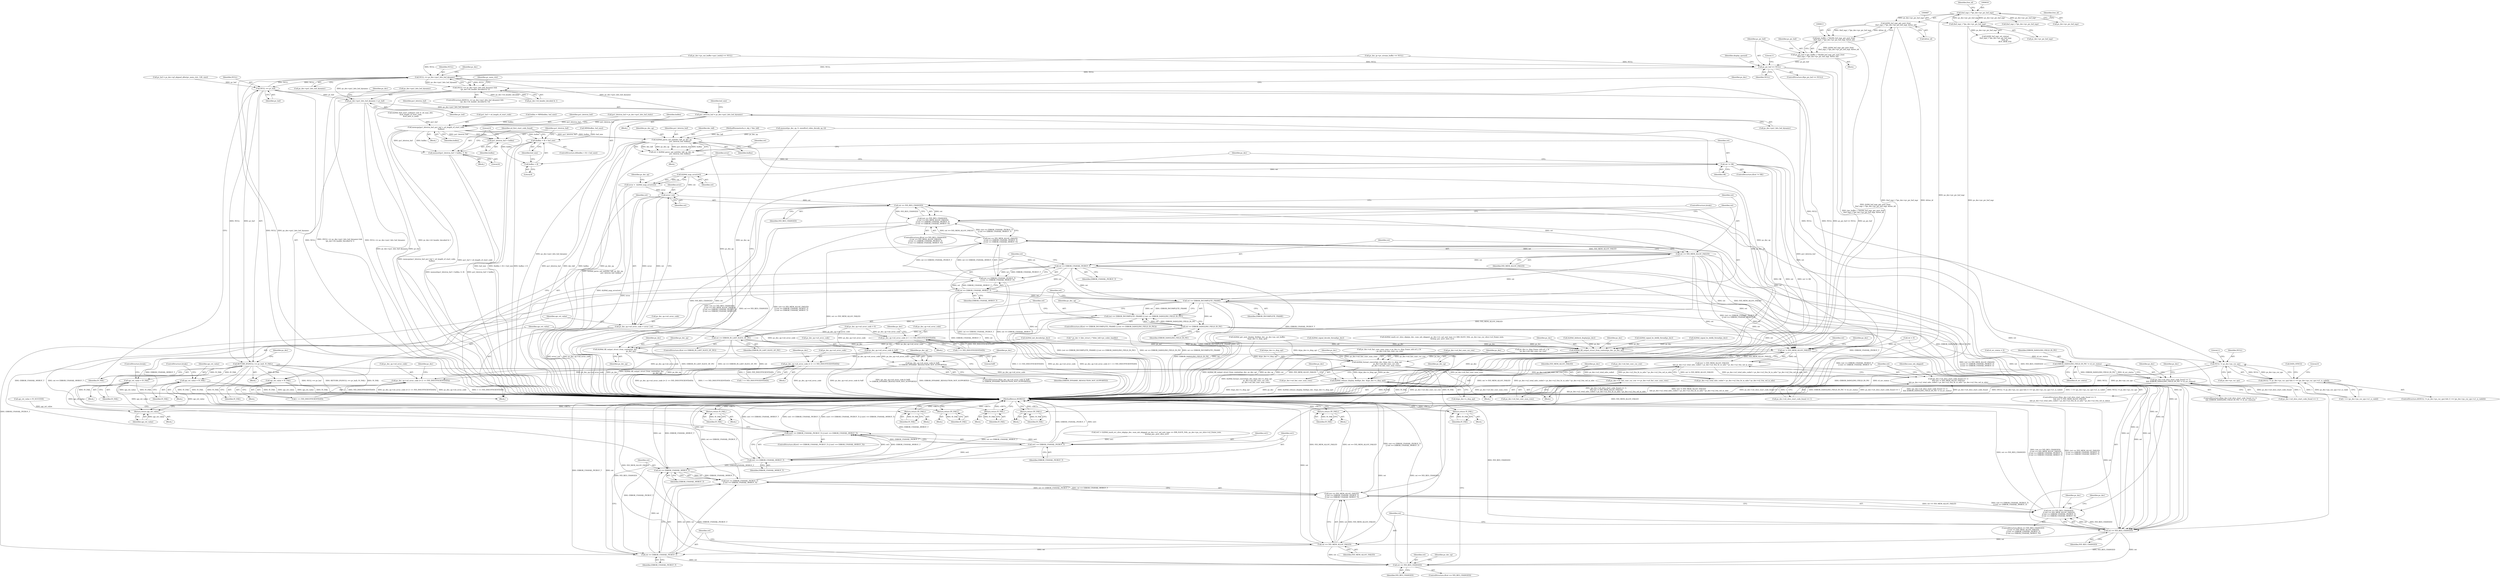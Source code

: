 digraph "0_Android_a78887bcffbc2995cf9ed72e0697acf560875e9e@API" {
"1000614" [label="(Call,ih264_buf_mgr_get_next_free(\n (buf_mgr_t *)ps_dec->pv_pic_buf_mgr, &free_id))"];
"1000615" [label="(Call,(buf_mgr_t *)ps_dec->pv_pic_buf_mgr)"];
"1000686" [label="(Call,(buf_mgr_t *)ps_dec->pv_pic_buf_mgr)"];
"1000612" [label="(Call,(pic_buffer_t *)ih264_buf_mgr_get_next_free(\n (buf_mgr_t *)ps_dec->pv_pic_buf_mgr, &free_id))"];
"1000610" [label="(Call,ps_pic_buf = (pic_buffer_t *)ih264_buf_mgr_get_next_free(\n (buf_mgr_t *)ps_dec->pv_pic_buf_mgr, &free_id))"];
"1000623" [label="(Call,ps_pic_buf == NULL)"];
"1000995" [label="(Call,NULL == ps_dec->pu1_bits_buf_dynamic)"];
"1000994" [label="(Call,(NULL == ps_dec->pu1_bits_buf_dynamic) &&\n (ps_dec->i4_header_decoded & 1))"];
"1001036" [label="(Call,NULL == pv_buf)"];
"1001035" [label="(Call,RETURN_IF((NULL == pv_buf), IV_FAIL))"];
"1001195" [label="(Return,return (IV_FAIL);)"];
"1001263" [label="(Return,return (IV_FAIL);)"];
"1001308" [label="(Call,api_ret_value = IV_FAIL)"];
"1002127" [label="(Return,return api_ret_value;)"];
"1001343" [label="(Call,api_ret_value = IV_FAIL)"];
"1001352" [label="(Call,api_ret_value = IV_FAIL)"];
"1001400" [label="(Return,return (IV_FAIL);)"];
"1001539" [label="(Return,return IV_FAIL;)"];
"1001579" [label="(Return,return IV_FAIL;)"];
"1001791" [label="(Return,return (IV_FAIL);)"];
"1001852" [label="(Return,return IV_FAIL;)"];
"1001040" [label="(Call,ps_dec->pu1_bits_buf_dynamic = pv_buf)"];
"1001055" [label="(Call,pu1_bitstrm_buf = ps_dec->pu1_bits_buf_dynamic)"];
"1001200" [label="(Call,memcpy(pu1_bitstrm_buf, pu1_buf + u4_length_of_start_code,\n                   buflen))"];
"1001207" [label="(Call,(buflen + 8) < buf_size)"];
"1001208" [label="(Call,buflen + 8)"];
"1001213" [label="(Call,memset(pu1_bitstrm_buf + buflen, 0, 8))"];
"1001214" [label="(Call,pu1_bitstrm_buf + buflen)"];
"1001286" [label="(Call,ih264d_parse_nal_unit(dec_hdl, ps_dec_op,\n                              pu1_bitstrm_buf, buflen))"];
"1001248" [label="(Call,ih264d_fill_output_struct_from_context(ps_dec,\n                                                           ps_dec_op))"];
"1001284" [label="(Call,ret = ih264d_parse_nal_unit(dec_hdl, ps_dec_op,\n                              pu1_bitstrm_buf, buflen))"];
"1001292" [label="(Call,ret != OK)"];
"1001299" [label="(Call,ih264d_map_error(ret))"];
"1001297" [label="(Call,error =  ih264d_map_error(ret))"];
"1001305" [label="(Call,error | ret)"];
"1001301" [label="(Call,ps_dec_op->u4_error_code = error | ret)"];
"1001234" [label="(Call,ps_dec_op->u4_error_code |= 1 << IVD_INSUFFICIENTDATA)"];
"1001695" [label="(Call,ps_dec_op->u4_error_code & 0xff)"];
"1001694" [label="(Call,(ps_dec_op->u4_error_code & 0xff)\n != ERROR_DYNAMIC_RESOLUTION_NOT_SUPPORTED)"];
"1001727" [label="(Call,ps_dec_op->u4_error_code |= (1 << IVD_INSUFFICIENTDATA))"];
"1001747" [label="(Call,ps_dec_op->u4_error_code |= (1 << IVD_INSUFFICIENTDATA))"];
"1001313" [label="(Call,ret == IVD_RES_CHANGED)"];
"1001312" [label="(Call,(ret == IVD_RES_CHANGED)\n || (ret == IVD_MEM_ALLOC_FAILED)\n || (ret == ERROR_UNAVAIL_PICBUF_T)\n || (ret == ERROR_UNAVAIL_MVBUF_T))"];
"1001542" [label="(Call,(ret == IVD_RES_CHANGED)\n || (ret == IVD_MEM_ALLOC_FAILED)\n || (ret == ERROR_UNAVAIL_PICBUF_T)\n || (ret == ERROR_UNAVAIL_MVBUF_T))"];
"1001317" [label="(Call,ret == IVD_MEM_ALLOC_FAILED)"];
"1001316" [label="(Call,(ret == IVD_MEM_ALLOC_FAILED)\n || (ret == ERROR_UNAVAIL_PICBUF_T)\n || (ret == ERROR_UNAVAIL_MVBUF_T))"];
"1001546" [label="(Call,(ret == IVD_MEM_ALLOC_FAILED)\n || (ret == ERROR_UNAVAIL_PICBUF_T)\n || (ret == ERROR_UNAVAIL_MVBUF_T))"];
"1001321" [label="(Call,ret == ERROR_UNAVAIL_PICBUF_T)"];
"1001320" [label="(Call,(ret == ERROR_UNAVAIL_PICBUF_T)\n || (ret == ERROR_UNAVAIL_MVBUF_T))"];
"1001550" [label="(Call,(ret == ERROR_UNAVAIL_PICBUF_T)\n || (ret == ERROR_UNAVAIL_MVBUF_T))"];
"1001324" [label="(Call,ret == ERROR_UNAVAIL_MVBUF_T)"];
"1001331" [label="(Call,ret == ERROR_INCOMPLETE_FRAME)"];
"1001330" [label="(Call,(ret == ERROR_INCOMPLETE_FRAME) || (ret == ERROR_DANGLING_FIELD_IN_PIC))"];
"1001334" [label="(Call,ret == ERROR_DANGLING_FIELD_IN_PIC)"];
"1001348" [label="(Call,ret == ERROR_IN_LAST_SLICE_OF_PIC)"];
"1001463" [label="(Call,ret != IVD_MEM_ALLOC_FAILED)"];
"1001462" [label="(Call,(ret != IVD_MEM_ALLOC_FAILED)\n && ps_dec->u2_total_mbs_coded < ps_dec->u2_frm_ht_in_mbs * ps_dec->u2_frm_wd_in_mbs)"];
"1001456" [label="(Call,(ps_dec->u4_slice_start_code_found == 1)\n && (ret != IVD_MEM_ALLOC_FAILED)\n && ps_dec->u2_total_mbs_coded < ps_dec->u2_frm_ht_in_mbs * ps_dec->u2_frm_wd_in_mbs)"];
"1001543" [label="(Call,ret == IVD_RES_CHANGED)"];
"1001547" [label="(Call,ret == IVD_MEM_ALLOC_FAILED)"];
"1001551" [label="(Call,ret == ERROR_UNAVAIL_PICBUF_T)"];
"1001554" [label="(Call,ret == ERROR_UNAVAIL_MVBUF_T)"];
"1001570" [label="(Call,ret == IVD_RES_CHANGED)"];
"1001800" [label="(Call,ERROR_DANGLING_FIELD_IN_PIC != i4_err_status)"];
"1001794" [label="(Call,(ps_dec->u4_slice_start_code_found == 1)\n && (ERROR_DANGLING_FIELD_IN_PIC != i4_err_status))"];
"1001535" [label="(Call,ret1 == ERROR_UNAVAIL_MVBUF_T)"];
"1001531" [label="(Call,(ret1 == ERROR_UNAVAIL_PICBUF_T) || (ret1 == ERROR_UNAVAIL_MVBUF_T))"];
"1001532" [label="(Call,ret1 == ERROR_UNAVAIL_PICBUF_T)"];
"1002009" [label="(Call,ih264d_fill_output_struct_from_context(ps_dec, ps_dec_op))"];
"1002040" [label="(Call,ih264d_format_convert(ps_dec, &(ps_dec->s_disp_op),\n                                  ps_dec->u4_fmt_conv_cur_row,\n                                  ps_dec->u4_fmt_conv_num_rows))"];
"1002052" [label="(Call,ps_dec->u4_fmt_conv_cur_row += ps_dec->u4_fmt_conv_num_rows)"];
"1002059" [label="(Call,ih264d_release_display_field(ps_dec, &(ps_dec->s_disp_op)))"];
"1002087" [label="(Call,NULL != ps_dec->ps_cur_sps)"];
"1002086" [label="(Call,(NULL != ps_dec->ps_cur_sps) && (1 == (ps_dec->ps_cur_sps->u1_is_valid)))"];
"1001005" [label="(Block,)"];
"1001355" [label="(ControlStructure,break;)"];
"1001321" [label="(Call,ret == ERROR_UNAVAIL_PICBUF_T)"];
"1001747" [label="(Call,ps_dec_op->u4_error_code |= (1 << IVD_INSUFFICIENTDATA))"];
"1001348" [label="(Call,ret == ERROR_IN_LAST_SLICE_OF_PIC)"];
"1001336" [label="(Identifier,ERROR_DANGLING_FIELD_IN_PIC)"];
"1001200" [label="(Call,memcpy(pu1_bitstrm_buf, pu1_buf + u4_length_of_start_code,\n                   buflen))"];
"1000625" [label="(Identifier,NULL)"];
"1000161" [label="(Call,i4_err_status = 0)"];
"1002052" [label="(Call,ps_dec->u4_fmt_conv_cur_row += ps_dec->u4_fmt_conv_num_rows)"];
"1001549" [label="(Identifier,IVD_MEM_ALLOC_FAILED)"];
"1001751" [label="(Call,1 << IVD_INSUFFICIENTDATA)"];
"1001288" [label="(Identifier,ps_dec_op)"];
"1000623" [label="(Call,ps_pic_buf == NULL)"];
"1002121" [label="(Call,DATA_SYNC())"];
"1001322" [label="(Identifier,ret)"];
"1001793" [label="(ControlStructure,if((ps_dec->u4_slice_start_code_found == 1)\n && (ERROR_DANGLING_FIELD_IN_PIC != i4_err_status)))"];
"1001213" [label="(Call,memset(pu1_bitstrm_buf + buflen, 0, 8))"];
"1001294" [label="(Identifier,OK)"];
"1001694" [label="(Call,(ps_dec_op->u4_error_code & 0xff)\n != ERROR_DYNAMIC_RESOLUTION_NOT_SUPPORTED)"];
"1001329" [label="(ControlStructure,if((ret == ERROR_INCOMPLETE_FRAME) || (ret == ERROR_DANGLING_FIELD_IN_PIC)))"];
"1001544" [label="(Identifier,ret)"];
"1001234" [label="(Call,ps_dec_op->u4_error_code |= 1 << IVD_INSUFFICIENTDATA)"];
"1001559" [label="(Identifier,ps_dec)"];
"1002041" [label="(Identifier,ps_dec)"];
"1001360" [label="(Block,)"];
"1000997" [label="(Call,ps_dec->pu1_bits_buf_dynamic)"];
"1001301" [label="(Call,ps_dec_op->u4_error_code = error | ret)"];
"1001579" [label="(Return,return IV_FAIL;)"];
"1001334" [label="(Call,ret == ERROR_DANGLING_FIELD_IN_PIC)"];
"1000696" [label="(Call,(buf_mgr_t *)ps_dec->pv_pic_buf_mgr)"];
"1001333" [label="(Identifier,ERROR_INCOMPLETE_FRAME)"];
"1001483" [label="(Identifier,num_mb_skipped)"];
"1001553" [label="(Identifier,ERROR_UNAVAIL_PICBUF_T)"];
"1001056" [label="(Identifier,pu1_bitstrm_buf)"];
"1001539" [label="(Return,return IV_FAIL;)"];
"1001332" [label="(Identifier,ret)"];
"1001535" [label="(Call,ret1 == ERROR_UNAVAIL_MVBUF_T)"];
"1001214" [label="(Call,pu1_bitstrm_buf + buflen)"];
"1001247" [label="(Block,)"];
"1001536" [label="(Identifier,ret1)"];
"1000620" [label="(Call,&free_id)"];
"1001313" [label="(Call,ret == IVD_RES_CHANGED)"];
"1001323" [label="(Identifier,ERROR_UNAVAIL_PICBUF_T)"];
"1001054" [label="(Block,)"];
"1001300" [label="(Identifier,ret)"];
"1001211" [label="(Identifier,buf_size)"];
"1001349" [label="(Identifier,ret)"];
"1001572" [label="(Identifier,IVD_RES_CHANGED)"];
"1001853" [label="(Identifier,IV_FAIL)"];
"1000612" [label="(Call,(pic_buffer_t *)ih264_buf_mgr_get_next_free(\n (buf_mgr_t *)ps_dec->pv_pic_buf_mgr, &free_id))"];
"1001289" [label="(Identifier,pu1_bitstrm_buf)"];
"1001731" [label="(Call,1 << IVD_INSUFFICIENTDATA)"];
"1000685" [label="(Call,ih264_buf_mgr_set_status(\n (buf_mgr_t *)ps_dec->pv_pic_buf_mgr,\n                                    free_id,\n                                    BUF_MGR_IO))"];
"1001546" [label="(Call,(ret == IVD_MEM_ALLOC_FAILED)\n || (ret == ERROR_UNAVAIL_PICBUF_T)\n || (ret == ERROR_UNAVAIL_MVBUF_T))"];
"1002031" [label="(Call,ps_dec->s_disp_frame_info.u4_y_ht\n - ps_dec->u4_fmt_conv_cur_row)"];
"1001792" [label="(Identifier,IV_FAIL)"];
"1001465" [label="(Identifier,IVD_MEM_ALLOC_FAILED)"];
"1001570" [label="(Call,ret == IVD_RES_CHANGED)"];
"1000678" [label="(Literal,1)"];
"1001794" [label="(Call,(ps_dec->u4_slice_start_code_found == 1)\n && (ERROR_DANGLING_FIELD_IN_PIC != i4_err_status))"];
"1001302" [label="(Call,ps_dec_op->u4_error_code)"];
"1001290" [label="(Identifier,buflen)"];
"1001208" [label="(Call,buflen + 8)"];
"1001512" [label="(Call,ret1 = ih264d_mark_err_slice_skip(ps_dec, num_mb_skipped, ps_dec->u1_nal_unit_type == IDR_SLICE_NAL, ps_dec->ps_cur_slice->u2_frame_num,\n &temp_poc, prev_slice_err))"];
"1001311" [label="(ControlStructure,if((ret == IVD_RES_CHANGED)\n || (ret == IVD_MEM_ALLOC_FAILED)\n || (ret == ERROR_UNAVAIL_PICBUF_T)\n || (ret == ERROR_UNAVAIL_MVBUF_T)))"];
"1001845" [label="(Call,ih264d_deblock_display(ps_dec))"];
"1002015" [label="(Identifier,ps_dec)"];
"1001538" [label="(Block,)"];
"1000688" [label="(Call,ps_dec->pv_pic_buf_mgr)"];
"1000622" [label="(ControlStructure,if(ps_pic_buf == NULL))"];
"1001038" [label="(Identifier,pv_buf)"];
"1000151" [label="(Block,)"];
"1000611" [label="(Identifier,ps_pic_buf)"];
"1001756" [label="(Identifier,ps_dec)"];
"1001055" [label="(Call,pu1_bitstrm_buf = ps_dec->pu1_bits_buf_dynamic)"];
"1001206" [label="(ControlStructure,if((buflen + 8) < buf_size))"];
"1002085" [label="(ControlStructure,if((NULL != ps_dec->ps_cur_sps) && (1 == (ps_dec->ps_cur_sps->u1_is_valid))))"];
"1001199" [label="(Block,)"];
"1000617" [label="(Call,ps_dec->pv_pic_buf_mgr)"];
"1001285" [label="(Identifier,ret)"];
"1001548" [label="(Identifier,ret)"];
"1001537" [label="(Identifier,ERROR_UNAVAIL_MVBUF_T)"];
"1001569" [label="(ControlStructure,if(ret == IVD_RES_CHANGED))"];
"1002086" [label="(Call,(NULL != ps_dec->ps_cur_sps) && (1 == (ps_dec->ps_cur_sps->u1_is_valid)))"];
"1001851" [label="(Block,)"];
"1001308" [label="(Call,api_ret_value = IV_FAIL)"];
"1001328" [label="(ControlStructure,break;)"];
"1001746" [label="(Block,)"];
"1001324" [label="(Call,ret == ERROR_UNAVAIL_MVBUF_T)"];
"1000614" [label="(Call,ih264_buf_mgr_get_next_free(\n (buf_mgr_t *)ps_dec->pv_pic_buf_mgr, &free_id))"];
"1001557" [label="(Block,)"];
"1001298" [label="(Identifier,error)"];
"1001693" [label="(ControlStructure,if((ps_dec_op->u4_error_code & 0xff)\n != ERROR_DYNAMIC_RESOLUTION_NOT_SUPPORTED))"];
"1001545" [label="(Identifier,IVD_RES_CHANGED)"];
"1002087" [label="(Call,NULL != ps_dec->ps_cur_sps)"];
"1002042" [label="(Call,&(ps_dec->s_disp_op))"];
"1001042" [label="(Identifier,ps_dec)"];
"1001297" [label="(Call,error =  ih264d_map_error(ret))"];
"1002127" [label="(Return,return api_ret_value;)"];
"1001291" [label="(ControlStructure,if(ret != OK))"];
"1001541" [label="(ControlStructure,if((ret == IVD_RES_CHANGED)\n || (ret == IVD_MEM_ALLOC_FAILED)\n || (ret == ERROR_UNAVAIL_PICBUF_T)\n || (ret == ERROR_UNAVAIL_MVBUF_T)))"];
"1001010" [label="(Identifier,pv_mem_ctxt)"];
"1001457" [label="(Call,ps_dec->u4_slice_start_code_found == 1)"];
"1001738" [label="(Identifier,ps_dec)"];
"1001029" [label="(Call,pv_buf = ps_dec->pf_aligned_alloc(pv_mem_ctxt, 128, size))"];
"1001205" [label="(Identifier,buflen)"];
"1001700" [label="(Identifier,ERROR_DYNAMIC_RESOLUTION_NOT_SUPPORTED)"];
"1000621" [label="(Identifier,free_id)"];
"1001345" [label="(Identifier,IV_FAIL)"];
"1001726" [label="(Block,)"];
"1001317" [label="(Call,ret == IVD_MEM_ALLOC_FAILED)"];
"1001303" [label="(Identifier,ps_dec_op)"];
"1001727" [label="(Call,ps_dec_op->u4_error_code |= (1 << IVD_INSUFFICIENTDATA))"];
"1001583" [label="(Identifier,ps_dec)"];
"1000993" [label="(ControlStructure,if((NULL == ps_dec->pu1_bits_buf_dynamic) &&\n (ps_dec->i4_header_decoded & 1)))"];
"1001801" [label="(Identifier,ERROR_DANGLING_FIELD_IN_PIC)"];
"1002088" [label="(Identifier,NULL)"];
"1000624" [label="(Identifier,ps_pic_buf)"];
"1001248" [label="(Call,ih264d_fill_output_struct_from_context(ps_dec,\n                                                           ps_dec_op))"];
"1001235" [label="(Call,ps_dec_op->u4_error_code)"];
"1001215" [label="(Identifier,pu1_bitstrm_buf)"];
"1001061" [label="(Identifier,buf_size)"];
"1002089" [label="(Call,ps_dec->ps_cur_sps)"];
"1001264" [label="(Identifier,IV_FAIL)"];
"1001040" [label="(Call,ps_dec->pu1_bits_buf_dynamic = pv_buf)"];
"1001320" [label="(Call,(ret == ERROR_UNAVAIL_PICBUF_T)\n || (ret == ERROR_UNAVAIL_MVBUF_T))"];
"1001067" [label="(Call,pu1_bitstrm_buf = ps_dec->pu1_bits_buf_static)"];
"1001696" [label="(Call,ps_dec_op->u4_error_code)"];
"1001347" [label="(ControlStructure,if(ret == ERROR_IN_LAST_SLICE_OF_PIC))"];
"1002049" [label="(Call,ps_dec->u4_fmt_conv_num_rows)"];
"1001462" [label="(Call,(ret != IVD_MEM_ALLOC_FAILED)\n && ps_dec->u2_total_mbs_coded < ps_dec->u2_frm_ht_in_mbs * ps_dec->u2_frm_wd_in_mbs)"];
"1001217" [label="(Literal,0)"];
"1001201" [label="(Identifier,pu1_bitstrm_buf)"];
"1001800" [label="(Call,ERROR_DANGLING_FIELD_IN_PIC != i4_err_status)"];
"1002092" [label="(Call,1 == (ps_dec->ps_cur_sps->u1_is_valid))"];
"1001292" [label="(Call,ret != OK)"];
"1001326" [label="(Identifier,ERROR_UNAVAIL_MVBUF_T)"];
"1001287" [label="(Identifier,dec_hdl)"];
"1001253" [label="(Identifier,ps_dec_op)"];
"1001963" [label="(Identifier,ps_dec)"];
"1002011" [label="(Identifier,ps_dec_op)"];
"1000148" [label="(MethodParameterIn,iv_obj_t *dec_hdl)"];
"1001464" [label="(Identifier,ret)"];
"1001035" [label="(Call,RETURN_IF((NULL == pv_buf), IV_FAIL))"];
"1001807" [label="(Identifier,ps_dec)"];
"1001690" [label="(Call,ih264d_signal_bs_deblk_thread(ps_dec))"];
"1001036" [label="(Call,NULL == pv_buf)"];
"1001218" [label="(Literal,8)"];
"1001209" [label="(Identifier,buflen)"];
"1001082" [label="(Call,ih264d_find_start_code(pu1_buf, 0, u4_max_ofst,\n &u4_length_of_start_code,\n &u4_next_is_aud))"];
"1000691" [label="(Identifier,free_id)"];
"1000227" [label="(Call,memset(ps_dec_op, 0, sizeof(ivd_video_decode_op_t)))"];
"1000995" [label="(Call,NULL == ps_dec->pu1_bits_buf_dynamic)"];
"1001967" [label="(Call,ih264d_signal_bs_deblk_thread(ps_dec))"];
"1001196" [label="(Identifier,IV_FAIL)"];
"1001547" [label="(Call,ret == IVD_MEM_ALLOC_FAILED)"];
"1001534" [label="(Identifier,ERROR_UNAVAIL_PICBUF_T)"];
"1001307" [label="(Identifier,ret)"];
"1001681" [label="(Call,ih264d_signal_decode_thread(ps_dec))"];
"1002103" [label="(Literal,0)"];
"1001039" [label="(Identifier,IV_FAIL)"];
"1000406" [label="(Call,ps_dec->ps_out_buffer->pu1_bufs[i] == NULL)"];
"1001343" [label="(Call,api_ret_value = IV_FAIL)"];
"1001351" [label="(Block,)"];
"1001354" [label="(Identifier,IV_FAIL)"];
"1001466" [label="(Call,ps_dec->u2_total_mbs_coded < ps_dec->u2_frm_ht_in_mbs * ps_dec->u2_frm_wd_in_mbs)"];
"1001791" [label="(Return,return (IV_FAIL);)"];
"1001555" [label="(Identifier,ret)"];
"1001358" [label="(Identifier,ps_dec)"];
"1001802" [label="(Identifier,i4_err_status)"];
"1002054" [label="(Identifier,ps_dec)"];
"1001316" [label="(Call,(ret == IVD_MEM_ALLOC_FAILED)\n || (ret == ERROR_UNAVAIL_PICBUF_T)\n || (ret == ERROR_UNAVAIL_MVBUF_T))"];
"1001400" [label="(Return,return (IV_FAIL);)"];
"1000610" [label="(Call,ps_pic_buf = (pic_buffer_t *)ih264_buf_mgr_get_next_free(\n (buf_mgr_t *)ps_dec->pv_pic_buf_mgr, &free_id))"];
"1001463" [label="(Call,ret != IVD_MEM_ALLOC_FAILED)"];
"1001210" [label="(Literal,8)"];
"1001540" [label="(Identifier,IV_FAIL)"];
"1001340" [label="(Identifier,ps_dec_op)"];
"1000971" [label="(Block,)"];
"1001401" [label="(Identifier,IV_FAIL)"];
"1000476" [label="(Call,ps_dec_op->u4_error_code = 0)"];
"1001580" [label="(Identifier,IV_FAIL)"];
"1000260" [label="(Call,ps_dec_ip->pv_stream_buffer == NULL)"];
"1001531" [label="(Call,(ret1 == ERROR_UNAVAIL_PICBUF_T) || (ret1 == ERROR_UNAVAIL_MVBUF_T))"];
"1001310" [label="(Identifier,IV_FAIL)"];
"1001044" [label="(Identifier,pv_buf)"];
"1002056" [label="(Call,ps_dec->u4_fmt_conv_num_rows)"];
"1001852" [label="(Return,return IV_FAIL;)"];
"1000615" [label="(Call,(buf_mgr_t *)ps_dec->pv_pic_buf_mgr)"];
"1001037" [label="(Identifier,NULL)"];
"1001195" [label="(Return,return (IV_FAIL);)"];
"1001314" [label="(Identifier,ret)"];
"1001047" [label="(Identifier,ps_dec)"];
"1001981" [label="(Call,ih264d_get_next_display_field(ps_dec, ps_dec->ps_out_buffer,\n &(ps_dec->s_disp_op)))"];
"1001542" [label="(Call,(ret == IVD_RES_CHANGED)\n || (ret == IVD_MEM_ALLOC_FAILED)\n || (ret == ERROR_UNAVAIL_PICBUF_T)\n || (ret == ERROR_UNAVAIL_MVBUF_T))"];
"1001000" [label="(Call,ps_dec->i4_header_decoded & 1)"];
"1001532" [label="(Call,ret1 == ERROR_UNAVAIL_PICBUF_T)"];
"1001100" [label="(Call,MIN(buflen, buf_size))"];
"1001346" [label="(ControlStructure,break;)"];
"1001207" [label="(Call,(buflen + 8) < buf_size)"];
"1000192" [label="(Call,api_ret_value = IV_SUCCESS)"];
"1001695" [label="(Call,ps_dec_op->u4_error_code & 0xff)"];
"1001543" [label="(Call,ret == IVD_RES_CHANGED)"];
"1001295" [label="(Block,)"];
"1002009" [label="(Call,ih264d_fill_output_struct_from_context(ps_dec, ps_dec_op))"];
"1001795" [label="(Call,ps_dec->u4_slice_start_code_found == 1)"];
"1001758" [label="(Block,)"];
"1002053" [label="(Call,ps_dec->u4_fmt_conv_cur_row)"];
"1001533" [label="(Identifier,ret1)"];
"1001552" [label="(Identifier,ret)"];
"1002059" [label="(Call,ih264d_release_display_field(ps_dec, &(ps_dec->s_disp_op)))"];
"1001551" [label="(Call,ret == ERROR_UNAVAIL_PICBUF_T)"];
"1000686" [label="(Call,(buf_mgr_t *)ps_dec->pv_pic_buf_mgr)"];
"1001202" [label="(Call,pu1_buf + u4_length_of_start_code)"];
"1002026" [label="(Block,)"];
"1001312" [label="(Call,(ret == IVD_RES_CHANGED)\n || (ret == IVD_MEM_ALLOC_FAILED)\n || (ret == ERROR_UNAVAIL_PICBUF_T)\n || (ret == ERROR_UNAVAIL_MVBUF_T))"];
"1001352" [label="(Call,api_ret_value = IV_FAIL)"];
"1000996" [label="(Identifier,NULL)"];
"1002129" [label="(MethodReturn,WORD32)"];
"1001284" [label="(Call,ret = ih264d_parse_nal_unit(dec_hdl, ps_dec_op,\n                              pu1_bitstrm_buf, buflen))"];
"1000994" [label="(Call,(NULL == ps_dec->pu1_bits_buf_dynamic) &&\n (ps_dec->i4_header_decoded & 1))"];
"1001514" [label="(Call,ih264d_mark_err_slice_skip(ps_dec, num_mb_skipped, ps_dec->u1_nal_unit_type == IDR_SLICE_NAL, ps_dec->ps_cur_slice->u2_frame_num,\n &temp_poc, prev_slice_err))"];
"1002027" [label="(Call,ps_dec->u4_fmt_conv_num_rows = ps_dec->s_disp_frame_info.u4_y_ht\n - ps_dec->u4_fmt_conv_cur_row)"];
"1002093" [label="(Literal,1)"];
"1002010" [label="(Identifier,ps_dec)"];
"1000630" [label="(Identifier,display_queued)"];
"1000896" [label="(Call,ih264d_init_decoder(ps_dec))"];
"1001305" [label="(Call,error | ret)"];
"1001571" [label="(Identifier,ret)"];
"1001286" [label="(Call,ih264d_parse_nal_unit(dec_hdl, ps_dec_op,\n                              pu1_bitstrm_buf, buflen))"];
"1001309" [label="(Identifier,api_ret_value)"];
"1001250" [label="(Identifier,ps_dec_op)"];
"1002128" [label="(Identifier,api_ret_value)"];
"1002040" [label="(Call,ih264d_format_convert(ps_dec, &(ps_dec->s_disp_op),\n                                  ps_dec->u4_fmt_conv_cur_row,\n                                  ps_dec->u4_fmt_conv_num_rows))"];
"1001344" [label="(Identifier,api_ret_value)"];
"1001212" [label="(Block,)"];
"1001969" [label="(Block,)"];
"1002069" [label="(Identifier,ps_dec)"];
"1001353" [label="(Identifier,api_ret_value)"];
"1001057" [label="(Call,ps_dec->pu1_bits_buf_dynamic)"];
"1001263" [label="(Return,return (IV_FAIL);)"];
"1000153" [label="(Call,* ps_dec = (dec_struct_t *)(dec_hdl->pv_codec_handle))"];
"1001318" [label="(Identifier,ret)"];
"1001293" [label="(Identifier,ret)"];
"1001325" [label="(Identifier,ret)"];
"1001728" [label="(Call,ps_dec_op->u4_error_code)"];
"1001319" [label="(Identifier,IVD_MEM_ALLOC_FAILED)"];
"1001456" [label="(Call,(ps_dec->u4_slice_start_code_found == 1)\n && (ret != IVD_MEM_ALLOC_FAILED)\n && ps_dec->u2_total_mbs_coded < ps_dec->u2_frm_ht_in_mbs * ps_dec->u2_frm_wd_in_mbs)"];
"1001330" [label="(Call,(ret == ERROR_INCOMPLETE_FRAME) || (ret == ERROR_DANGLING_FIELD_IN_PIC))"];
"1002061" [label="(Call,&(ps_dec->s_disp_op))"];
"1001337" [label="(Block,)"];
"1001748" [label="(Call,ps_dec_op->u4_error_code)"];
"1001306" [label="(Identifier,error)"];
"1001244" [label="(Identifier,ps_dec)"];
"1001550" [label="(Call,(ret == ERROR_UNAVAIL_PICBUF_T)\n || (ret == ERROR_UNAVAIL_MVBUF_T))"];
"1001315" [label="(Identifier,IVD_RES_CHANGED)"];
"1001455" [label="(ControlStructure,if((ps_dec->u4_slice_start_code_found == 1)\n && (ret != IVD_MEM_ALLOC_FAILED)\n && ps_dec->u2_total_mbs_coded < ps_dec->u2_frm_ht_in_mbs * ps_dec->u2_frm_wd_in_mbs))"];
"1000608" [label="(Block,)"];
"1001238" [label="(Call,1 << IVD_INSUFFICIENTDATA)"];
"1001220" [label="(Identifier,u4_first_start_code_found)"];
"1001216" [label="(Identifier,buflen)"];
"1001699" [label="(Literal,0xff)"];
"1001350" [label="(Identifier,ERROR_IN_LAST_SLICE_OF_PIC)"];
"1001704" [label="(Identifier,ps_dec_op)"];
"1001556" [label="(Identifier,ERROR_UNAVAIL_MVBUF_T)"];
"1001249" [label="(Identifier,ps_dec)"];
"1001041" [label="(Call,ps_dec->pu1_bits_buf_dynamic)"];
"1001098" [label="(Call,buflen = MIN(buflen, buf_size))"];
"1001468" [label="(Identifier,ps_dec)"];
"1001150" [label="(Block,)"];
"1001530" [label="(ControlStructure,if((ret1 == ERROR_UNAVAIL_PICBUF_T) || (ret1 == ERROR_UNAVAIL_MVBUF_T)))"];
"1001554" [label="(Call,ret == ERROR_UNAVAIL_MVBUF_T)"];
"1001228" [label="(Block,)"];
"1001576" [label="(Identifier,ps_dec_op)"];
"1001002" [label="(Identifier,ps_dec)"];
"1001331" [label="(Call,ret == ERROR_INCOMPLETE_FRAME)"];
"1000188" [label="(Call,ret = 0)"];
"1001299" [label="(Call,ih264d_map_error(ret))"];
"1002046" [label="(Call,ps_dec->u4_fmt_conv_cur_row)"];
"1001052" [label="(Identifier,ps_dec)"];
"1001335" [label="(Identifier,ret)"];
"1002060" [label="(Identifier,ps_dec)"];
"1001723" [label="(Identifier,ps_dec)"];
"1000614" -> "1000612"  [label="AST: "];
"1000614" -> "1000620"  [label="CFG: "];
"1000615" -> "1000614"  [label="AST: "];
"1000620" -> "1000614"  [label="AST: "];
"1000612" -> "1000614"  [label="CFG: "];
"1000614" -> "1002129"  [label="DDG: (buf_mgr_t *)ps_dec->pv_pic_buf_mgr"];
"1000614" -> "1002129"  [label="DDG: &free_id"];
"1000614" -> "1000612"  [label="DDG: (buf_mgr_t *)ps_dec->pv_pic_buf_mgr"];
"1000614" -> "1000612"  [label="DDG: &free_id"];
"1000615" -> "1000614"  [label="DDG: ps_dec->pv_pic_buf_mgr"];
"1000615" -> "1000617"  [label="CFG: "];
"1000616" -> "1000615"  [label="AST: "];
"1000617" -> "1000615"  [label="AST: "];
"1000621" -> "1000615"  [label="CFG: "];
"1000615" -> "1002129"  [label="DDG: ps_dec->pv_pic_buf_mgr"];
"1000686" -> "1000615"  [label="DDG: ps_dec->pv_pic_buf_mgr"];
"1000615" -> "1000686"  [label="DDG: ps_dec->pv_pic_buf_mgr"];
"1000615" -> "1000696"  [label="DDG: ps_dec->pv_pic_buf_mgr"];
"1000686" -> "1000685"  [label="AST: "];
"1000686" -> "1000688"  [label="CFG: "];
"1000687" -> "1000686"  [label="AST: "];
"1000688" -> "1000686"  [label="AST: "];
"1000691" -> "1000686"  [label="CFG: "];
"1000686" -> "1002129"  [label="DDG: ps_dec->pv_pic_buf_mgr"];
"1000686" -> "1000685"  [label="DDG: ps_dec->pv_pic_buf_mgr"];
"1000612" -> "1000610"  [label="AST: "];
"1000613" -> "1000612"  [label="AST: "];
"1000610" -> "1000612"  [label="CFG: "];
"1000612" -> "1002129"  [label="DDG: ih264_buf_mgr_get_next_free(\n (buf_mgr_t *)ps_dec->pv_pic_buf_mgr, &free_id)"];
"1000612" -> "1000610"  [label="DDG: ih264_buf_mgr_get_next_free(\n (buf_mgr_t *)ps_dec->pv_pic_buf_mgr, &free_id)"];
"1000610" -> "1000608"  [label="AST: "];
"1000611" -> "1000610"  [label="AST: "];
"1000624" -> "1000610"  [label="CFG: "];
"1000610" -> "1002129"  [label="DDG: (pic_buffer_t *)ih264_buf_mgr_get_next_free(\n (buf_mgr_t *)ps_dec->pv_pic_buf_mgr, &free_id)"];
"1000610" -> "1000623"  [label="DDG: ps_pic_buf"];
"1000623" -> "1000622"  [label="AST: "];
"1000623" -> "1000625"  [label="CFG: "];
"1000624" -> "1000623"  [label="AST: "];
"1000625" -> "1000623"  [label="AST: "];
"1000630" -> "1000623"  [label="CFG: "];
"1000678" -> "1000623"  [label="CFG: "];
"1000623" -> "1002129"  [label="DDG: ps_pic_buf == NULL"];
"1000623" -> "1002129"  [label="DDG: ps_pic_buf"];
"1000623" -> "1002129"  [label="DDG: NULL"];
"1000406" -> "1000623"  [label="DDG: NULL"];
"1000260" -> "1000623"  [label="DDG: NULL"];
"1000623" -> "1000995"  [label="DDG: NULL"];
"1000995" -> "1000994"  [label="AST: "];
"1000995" -> "1000997"  [label="CFG: "];
"1000996" -> "1000995"  [label="AST: "];
"1000997" -> "1000995"  [label="AST: "];
"1001002" -> "1000995"  [label="CFG: "];
"1000994" -> "1000995"  [label="CFG: "];
"1000995" -> "1002129"  [label="DDG: NULL"];
"1000995" -> "1002129"  [label="DDG: ps_dec->pu1_bits_buf_dynamic"];
"1000995" -> "1000994"  [label="DDG: NULL"];
"1000995" -> "1000994"  [label="DDG: ps_dec->pu1_bits_buf_dynamic"];
"1000406" -> "1000995"  [label="DDG: NULL"];
"1001036" -> "1000995"  [label="DDG: NULL"];
"1000260" -> "1000995"  [label="DDG: NULL"];
"1001040" -> "1000995"  [label="DDG: ps_dec->pu1_bits_buf_dynamic"];
"1000995" -> "1001036"  [label="DDG: NULL"];
"1000995" -> "1001055"  [label="DDG: ps_dec->pu1_bits_buf_dynamic"];
"1000995" -> "1002087"  [label="DDG: NULL"];
"1000994" -> "1000993"  [label="AST: "];
"1000994" -> "1001000"  [label="CFG: "];
"1001000" -> "1000994"  [label="AST: "];
"1001010" -> "1000994"  [label="CFG: "];
"1001052" -> "1000994"  [label="CFG: "];
"1000994" -> "1002129"  [label="DDG: (NULL == ps_dec->pu1_bits_buf_dynamic) &&\n (ps_dec->i4_header_decoded & 1)"];
"1000994" -> "1002129"  [label="DDG: NULL == ps_dec->pu1_bits_buf_dynamic"];
"1000994" -> "1002129"  [label="DDG: ps_dec->i4_header_decoded & 1"];
"1001000" -> "1000994"  [label="DDG: ps_dec->i4_header_decoded"];
"1001000" -> "1000994"  [label="DDG: 1"];
"1001036" -> "1001035"  [label="AST: "];
"1001036" -> "1001038"  [label="CFG: "];
"1001037" -> "1001036"  [label="AST: "];
"1001038" -> "1001036"  [label="AST: "];
"1001039" -> "1001036"  [label="CFG: "];
"1001036" -> "1002129"  [label="DDG: NULL"];
"1001036" -> "1001035"  [label="DDG: NULL"];
"1001036" -> "1001035"  [label="DDG: pv_buf"];
"1001029" -> "1001036"  [label="DDG: pv_buf"];
"1001036" -> "1001040"  [label="DDG: pv_buf"];
"1001036" -> "1002087"  [label="DDG: NULL"];
"1001035" -> "1001005"  [label="AST: "];
"1001035" -> "1001039"  [label="CFG: "];
"1001039" -> "1001035"  [label="AST: "];
"1001042" -> "1001035"  [label="CFG: "];
"1001035" -> "1002129"  [label="DDG: NULL == pv_buf"];
"1001035" -> "1002129"  [label="DDG: RETURN_IF((NULL == pv_buf), IV_FAIL)"];
"1001035" -> "1002129"  [label="DDG: IV_FAIL"];
"1001035" -> "1001195"  [label="DDG: IV_FAIL"];
"1001035" -> "1001263"  [label="DDG: IV_FAIL"];
"1001035" -> "1001308"  [label="DDG: IV_FAIL"];
"1001035" -> "1001343"  [label="DDG: IV_FAIL"];
"1001035" -> "1001352"  [label="DDG: IV_FAIL"];
"1001035" -> "1001400"  [label="DDG: IV_FAIL"];
"1001035" -> "1001539"  [label="DDG: IV_FAIL"];
"1001035" -> "1001579"  [label="DDG: IV_FAIL"];
"1001035" -> "1001791"  [label="DDG: IV_FAIL"];
"1001035" -> "1001852"  [label="DDG: IV_FAIL"];
"1001195" -> "1001150"  [label="AST: "];
"1001195" -> "1001196"  [label="CFG: "];
"1001196" -> "1001195"  [label="AST: "];
"1002129" -> "1001195"  [label="CFG: "];
"1001195" -> "1002129"  [label="DDG: <RET>"];
"1001196" -> "1001195"  [label="DDG: IV_FAIL"];
"1001263" -> "1001247"  [label="AST: "];
"1001263" -> "1001264"  [label="CFG: "];
"1001264" -> "1001263"  [label="AST: "];
"1002129" -> "1001263"  [label="CFG: "];
"1001263" -> "1002129"  [label="DDG: <RET>"];
"1001264" -> "1001263"  [label="DDG: IV_FAIL"];
"1001308" -> "1001295"  [label="AST: "];
"1001308" -> "1001310"  [label="CFG: "];
"1001309" -> "1001308"  [label="AST: "];
"1001310" -> "1001308"  [label="AST: "];
"1001314" -> "1001308"  [label="CFG: "];
"1001308" -> "1002129"  [label="DDG: api_ret_value"];
"1001308" -> "1002129"  [label="DDG: IV_FAIL"];
"1001308" -> "1002127"  [label="DDG: api_ret_value"];
"1002127" -> "1000151"  [label="AST: "];
"1002127" -> "1002128"  [label="CFG: "];
"1002128" -> "1002127"  [label="AST: "];
"1002129" -> "1002127"  [label="CFG: "];
"1002127" -> "1002129"  [label="DDG: <RET>"];
"1002128" -> "1002127"  [label="DDG: api_ret_value"];
"1001352" -> "1002127"  [label="DDG: api_ret_value"];
"1001343" -> "1002127"  [label="DDG: api_ret_value"];
"1000192" -> "1002127"  [label="DDG: api_ret_value"];
"1001343" -> "1001337"  [label="AST: "];
"1001343" -> "1001345"  [label="CFG: "];
"1001344" -> "1001343"  [label="AST: "];
"1001345" -> "1001343"  [label="AST: "];
"1001346" -> "1001343"  [label="CFG: "];
"1001343" -> "1002129"  [label="DDG: api_ret_value"];
"1001343" -> "1002129"  [label="DDG: IV_FAIL"];
"1001352" -> "1001351"  [label="AST: "];
"1001352" -> "1001354"  [label="CFG: "];
"1001353" -> "1001352"  [label="AST: "];
"1001354" -> "1001352"  [label="AST: "];
"1001355" -> "1001352"  [label="CFG: "];
"1001352" -> "1002129"  [label="DDG: api_ret_value"];
"1001352" -> "1002129"  [label="DDG: IV_FAIL"];
"1001400" -> "1001360"  [label="AST: "];
"1001400" -> "1001401"  [label="CFG: "];
"1001401" -> "1001400"  [label="AST: "];
"1002129" -> "1001400"  [label="CFG: "];
"1001400" -> "1002129"  [label="DDG: <RET>"];
"1001401" -> "1001400"  [label="DDG: IV_FAIL"];
"1001539" -> "1001538"  [label="AST: "];
"1001539" -> "1001540"  [label="CFG: "];
"1001540" -> "1001539"  [label="AST: "];
"1002129" -> "1001539"  [label="CFG: "];
"1001539" -> "1002129"  [label="DDG: <RET>"];
"1001540" -> "1001539"  [label="DDG: IV_FAIL"];
"1001579" -> "1001557"  [label="AST: "];
"1001579" -> "1001580"  [label="CFG: "];
"1001580" -> "1001579"  [label="AST: "];
"1002129" -> "1001579"  [label="CFG: "];
"1001579" -> "1002129"  [label="DDG: <RET>"];
"1001580" -> "1001579"  [label="DDG: IV_FAIL"];
"1001791" -> "1001758"  [label="AST: "];
"1001791" -> "1001792"  [label="CFG: "];
"1001792" -> "1001791"  [label="AST: "];
"1002129" -> "1001791"  [label="CFG: "];
"1001791" -> "1002129"  [label="DDG: <RET>"];
"1001792" -> "1001791"  [label="DDG: IV_FAIL"];
"1001852" -> "1001851"  [label="AST: "];
"1001852" -> "1001853"  [label="CFG: "];
"1001853" -> "1001852"  [label="AST: "];
"1002129" -> "1001852"  [label="CFG: "];
"1001852" -> "1002129"  [label="DDG: <RET>"];
"1001853" -> "1001852"  [label="DDG: IV_FAIL"];
"1001040" -> "1001005"  [label="AST: "];
"1001040" -> "1001044"  [label="CFG: "];
"1001041" -> "1001040"  [label="AST: "];
"1001044" -> "1001040"  [label="AST: "];
"1001047" -> "1001040"  [label="CFG: "];
"1001040" -> "1002129"  [label="DDG: ps_dec->pu1_bits_buf_dynamic"];
"1001040" -> "1002129"  [label="DDG: pv_buf"];
"1001040" -> "1001055"  [label="DDG: ps_dec->pu1_bits_buf_dynamic"];
"1001055" -> "1001054"  [label="AST: "];
"1001055" -> "1001057"  [label="CFG: "];
"1001056" -> "1001055"  [label="AST: "];
"1001057" -> "1001055"  [label="AST: "];
"1001061" -> "1001055"  [label="CFG: "];
"1001055" -> "1002129"  [label="DDG: ps_dec->pu1_bits_buf_dynamic"];
"1001055" -> "1002129"  [label="DDG: pu1_bitstrm_buf"];
"1001055" -> "1001200"  [label="DDG: pu1_bitstrm_buf"];
"1001200" -> "1001199"  [label="AST: "];
"1001200" -> "1001205"  [label="CFG: "];
"1001201" -> "1001200"  [label="AST: "];
"1001202" -> "1001200"  [label="AST: "];
"1001205" -> "1001200"  [label="AST: "];
"1001209" -> "1001200"  [label="CFG: "];
"1001200" -> "1002129"  [label="DDG: pu1_buf + u4_length_of_start_code"];
"1001200" -> "1002129"  [label="DDG: memcpy(pu1_bitstrm_buf, pu1_buf + u4_length_of_start_code,\n                   buflen)"];
"1001067" -> "1001200"  [label="DDG: pu1_bitstrm_buf"];
"1001082" -> "1001200"  [label="DDG: pu1_buf"];
"1001098" -> "1001200"  [label="DDG: buflen"];
"1001200" -> "1001207"  [label="DDG: buflen"];
"1001200" -> "1001208"  [label="DDG: buflen"];
"1001200" -> "1001213"  [label="DDG: pu1_bitstrm_buf"];
"1001200" -> "1001213"  [label="DDG: buflen"];
"1001200" -> "1001214"  [label="DDG: pu1_bitstrm_buf"];
"1001200" -> "1001214"  [label="DDG: buflen"];
"1001200" -> "1001286"  [label="DDG: pu1_bitstrm_buf"];
"1001200" -> "1001286"  [label="DDG: buflen"];
"1001207" -> "1001206"  [label="AST: "];
"1001207" -> "1001211"  [label="CFG: "];
"1001208" -> "1001207"  [label="AST: "];
"1001211" -> "1001207"  [label="AST: "];
"1001215" -> "1001207"  [label="CFG: "];
"1001220" -> "1001207"  [label="CFG: "];
"1001207" -> "1002129"  [label="DDG: buflen + 8"];
"1001207" -> "1002129"  [label="DDG: buf_size"];
"1001207" -> "1002129"  [label="DDG: (buflen + 8) < buf_size"];
"1001100" -> "1001207"  [label="DDG: buf_size"];
"1001208" -> "1001210"  [label="CFG: "];
"1001209" -> "1001208"  [label="AST: "];
"1001210" -> "1001208"  [label="AST: "];
"1001211" -> "1001208"  [label="CFG: "];
"1001213" -> "1001212"  [label="AST: "];
"1001213" -> "1001218"  [label="CFG: "];
"1001214" -> "1001213"  [label="AST: "];
"1001217" -> "1001213"  [label="AST: "];
"1001218" -> "1001213"  [label="AST: "];
"1001220" -> "1001213"  [label="CFG: "];
"1001213" -> "1002129"  [label="DDG: memset(pu1_bitstrm_buf + buflen, 0, 8)"];
"1001213" -> "1002129"  [label="DDG: pu1_bitstrm_buf + buflen"];
"1001214" -> "1001216"  [label="CFG: "];
"1001215" -> "1001214"  [label="AST: "];
"1001216" -> "1001214"  [label="AST: "];
"1001217" -> "1001214"  [label="CFG: "];
"1001286" -> "1001284"  [label="AST: "];
"1001286" -> "1001290"  [label="CFG: "];
"1001287" -> "1001286"  [label="AST: "];
"1001288" -> "1001286"  [label="AST: "];
"1001289" -> "1001286"  [label="AST: "];
"1001290" -> "1001286"  [label="AST: "];
"1001284" -> "1001286"  [label="CFG: "];
"1001286" -> "1002129"  [label="DDG: buflen"];
"1001286" -> "1002129"  [label="DDG: ps_dec_op"];
"1001286" -> "1002129"  [label="DDG: pu1_bitstrm_buf"];
"1001286" -> "1002129"  [label="DDG: dec_hdl"];
"1001286" -> "1001248"  [label="DDG: ps_dec_op"];
"1001286" -> "1001284"  [label="DDG: dec_hdl"];
"1001286" -> "1001284"  [label="DDG: ps_dec_op"];
"1001286" -> "1001284"  [label="DDG: pu1_bitstrm_buf"];
"1001286" -> "1001284"  [label="DDG: buflen"];
"1000148" -> "1001286"  [label="DDG: dec_hdl"];
"1000227" -> "1001286"  [label="DDG: ps_dec_op"];
"1001286" -> "1002009"  [label="DDG: ps_dec_op"];
"1001248" -> "1001247"  [label="AST: "];
"1001248" -> "1001250"  [label="CFG: "];
"1001249" -> "1001248"  [label="AST: "];
"1001250" -> "1001248"  [label="AST: "];
"1001253" -> "1001248"  [label="CFG: "];
"1001248" -> "1002129"  [label="DDG: ps_dec_op"];
"1001248" -> "1002129"  [label="DDG: ps_dec"];
"1001248" -> "1002129"  [label="DDG: ih264d_fill_output_struct_from_context(ps_dec,\n                                                           ps_dec_op)"];
"1000896" -> "1001248"  [label="DDG: ps_dec"];
"1000153" -> "1001248"  [label="DDG: ps_dec"];
"1000227" -> "1001248"  [label="DDG: ps_dec_op"];
"1001284" -> "1000971"  [label="AST: "];
"1001285" -> "1001284"  [label="AST: "];
"1001293" -> "1001284"  [label="CFG: "];
"1001284" -> "1002129"  [label="DDG: ih264d_parse_nal_unit(dec_hdl, ps_dec_op,\n                              pu1_bitstrm_buf, buflen)"];
"1001284" -> "1001292"  [label="DDG: ret"];
"1001292" -> "1001291"  [label="AST: "];
"1001292" -> "1001294"  [label="CFG: "];
"1001293" -> "1001292"  [label="AST: "];
"1001294" -> "1001292"  [label="AST: "];
"1001298" -> "1001292"  [label="CFG: "];
"1001358" -> "1001292"  [label="CFG: "];
"1001292" -> "1002129"  [label="DDG: OK"];
"1001292" -> "1002129"  [label="DDG: ret"];
"1001292" -> "1002129"  [label="DDG: ret != OK"];
"1001292" -> "1001299"  [label="DDG: ret"];
"1001292" -> "1001463"  [label="DDG: ret"];
"1001292" -> "1001543"  [label="DDG: ret"];
"1001299" -> "1001297"  [label="AST: "];
"1001299" -> "1001300"  [label="CFG: "];
"1001300" -> "1001299"  [label="AST: "];
"1001297" -> "1001299"  [label="CFG: "];
"1001299" -> "1001297"  [label="DDG: ret"];
"1001299" -> "1001305"  [label="DDG: ret"];
"1001297" -> "1001295"  [label="AST: "];
"1001298" -> "1001297"  [label="AST: "];
"1001303" -> "1001297"  [label="CFG: "];
"1001297" -> "1002129"  [label="DDG: ih264d_map_error(ret)"];
"1001297" -> "1001305"  [label="DDG: error"];
"1001305" -> "1001301"  [label="AST: "];
"1001305" -> "1001307"  [label="CFG: "];
"1001306" -> "1001305"  [label="AST: "];
"1001307" -> "1001305"  [label="AST: "];
"1001301" -> "1001305"  [label="CFG: "];
"1001305" -> "1002129"  [label="DDG: error"];
"1001305" -> "1001301"  [label="DDG: error"];
"1001305" -> "1001301"  [label="DDG: ret"];
"1001305" -> "1001313"  [label="DDG: ret"];
"1001301" -> "1001295"  [label="AST: "];
"1001302" -> "1001301"  [label="AST: "];
"1001309" -> "1001301"  [label="CFG: "];
"1001301" -> "1002129"  [label="DDG: ps_dec_op->u4_error_code"];
"1001301" -> "1002129"  [label="DDG: error | ret"];
"1001301" -> "1001234"  [label="DDG: ps_dec_op->u4_error_code"];
"1001301" -> "1001695"  [label="DDG: ps_dec_op->u4_error_code"];
"1001234" -> "1001228"  [label="AST: "];
"1001234" -> "1001238"  [label="CFG: "];
"1001235" -> "1001234"  [label="AST: "];
"1001238" -> "1001234"  [label="AST: "];
"1001244" -> "1001234"  [label="CFG: "];
"1001234" -> "1002129"  [label="DDG: 1 << IVD_INSUFFICIENTDATA"];
"1001234" -> "1002129"  [label="DDG: ps_dec_op->u4_error_code"];
"1001234" -> "1002129"  [label="DDG: ps_dec_op->u4_error_code |= 1 << IVD_INSUFFICIENTDATA"];
"1000476" -> "1001234"  [label="DDG: ps_dec_op->u4_error_code"];
"1001238" -> "1001234"  [label="DDG: 1"];
"1001238" -> "1001234"  [label="DDG: IVD_INSUFFICIENTDATA"];
"1001234" -> "1001695"  [label="DDG: ps_dec_op->u4_error_code"];
"1001695" -> "1001694"  [label="AST: "];
"1001695" -> "1001699"  [label="CFG: "];
"1001696" -> "1001695"  [label="AST: "];
"1001699" -> "1001695"  [label="AST: "];
"1001700" -> "1001695"  [label="CFG: "];
"1001695" -> "1002129"  [label="DDG: ps_dec_op->u4_error_code"];
"1001695" -> "1001694"  [label="DDG: ps_dec_op->u4_error_code"];
"1001695" -> "1001694"  [label="DDG: 0xff"];
"1000476" -> "1001695"  [label="DDG: ps_dec_op->u4_error_code"];
"1001695" -> "1001727"  [label="DDG: ps_dec_op->u4_error_code"];
"1001695" -> "1001747"  [label="DDG: ps_dec_op->u4_error_code"];
"1001694" -> "1001693"  [label="AST: "];
"1001694" -> "1001700"  [label="CFG: "];
"1001700" -> "1001694"  [label="AST: "];
"1001704" -> "1001694"  [label="CFG: "];
"1001723" -> "1001694"  [label="CFG: "];
"1001694" -> "1002129"  [label="DDG: ERROR_DYNAMIC_RESOLUTION_NOT_SUPPORTED"];
"1001694" -> "1002129"  [label="DDG: ps_dec_op->u4_error_code & 0xff"];
"1001694" -> "1002129"  [label="DDG: (ps_dec_op->u4_error_code & 0xff)\n != ERROR_DYNAMIC_RESOLUTION_NOT_SUPPORTED"];
"1001727" -> "1001726"  [label="AST: "];
"1001727" -> "1001731"  [label="CFG: "];
"1001728" -> "1001727"  [label="AST: "];
"1001731" -> "1001727"  [label="AST: "];
"1001738" -> "1001727"  [label="CFG: "];
"1001727" -> "1002129"  [label="DDG: 1 << IVD_INSUFFICIENTDATA"];
"1001727" -> "1002129"  [label="DDG: ps_dec_op->u4_error_code"];
"1001727" -> "1002129"  [label="DDG: ps_dec_op->u4_error_code |= (1 << IVD_INSUFFICIENTDATA)"];
"1001731" -> "1001727"  [label="DDG: 1"];
"1001731" -> "1001727"  [label="DDG: IVD_INSUFFICIENTDATA"];
"1001727" -> "1001747"  [label="DDG: ps_dec_op->u4_error_code"];
"1001747" -> "1001746"  [label="AST: "];
"1001747" -> "1001751"  [label="CFG: "];
"1001748" -> "1001747"  [label="AST: "];
"1001751" -> "1001747"  [label="AST: "];
"1001756" -> "1001747"  [label="CFG: "];
"1001747" -> "1002129"  [label="DDG: ps_dec_op->u4_error_code |= (1 << IVD_INSUFFICIENTDATA)"];
"1001747" -> "1002129"  [label="DDG: ps_dec_op->u4_error_code"];
"1001747" -> "1002129"  [label="DDG: 1 << IVD_INSUFFICIENTDATA"];
"1001751" -> "1001747"  [label="DDG: 1"];
"1001751" -> "1001747"  [label="DDG: IVD_INSUFFICIENTDATA"];
"1001313" -> "1001312"  [label="AST: "];
"1001313" -> "1001315"  [label="CFG: "];
"1001314" -> "1001313"  [label="AST: "];
"1001315" -> "1001313"  [label="AST: "];
"1001318" -> "1001313"  [label="CFG: "];
"1001312" -> "1001313"  [label="CFG: "];
"1001313" -> "1002129"  [label="DDG: IVD_RES_CHANGED"];
"1001313" -> "1002129"  [label="DDG: ret"];
"1001313" -> "1001312"  [label="DDG: ret"];
"1001313" -> "1001312"  [label="DDG: IVD_RES_CHANGED"];
"1001313" -> "1001317"  [label="DDG: ret"];
"1001313" -> "1001331"  [label="DDG: ret"];
"1001313" -> "1001463"  [label="DDG: ret"];
"1001313" -> "1001543"  [label="DDG: ret"];
"1001313" -> "1001543"  [label="DDG: IVD_RES_CHANGED"];
"1001312" -> "1001311"  [label="AST: "];
"1001312" -> "1001316"  [label="CFG: "];
"1001316" -> "1001312"  [label="AST: "];
"1001328" -> "1001312"  [label="CFG: "];
"1001332" -> "1001312"  [label="CFG: "];
"1001312" -> "1002129"  [label="DDG: (ret == IVD_RES_CHANGED)\n || (ret == IVD_MEM_ALLOC_FAILED)\n || (ret == ERROR_UNAVAIL_PICBUF_T)\n || (ret == ERROR_UNAVAIL_MVBUF_T)"];
"1001312" -> "1002129"  [label="DDG: ret == IVD_RES_CHANGED"];
"1001312" -> "1002129"  [label="DDG: (ret == IVD_MEM_ALLOC_FAILED)\n || (ret == ERROR_UNAVAIL_PICBUF_T)\n || (ret == ERROR_UNAVAIL_MVBUF_T)"];
"1001316" -> "1001312"  [label="DDG: ret == IVD_MEM_ALLOC_FAILED"];
"1001316" -> "1001312"  [label="DDG: (ret == ERROR_UNAVAIL_PICBUF_T)\n || (ret == ERROR_UNAVAIL_MVBUF_T)"];
"1001312" -> "1001542"  [label="DDG: (ret == IVD_MEM_ALLOC_FAILED)\n || (ret == ERROR_UNAVAIL_PICBUF_T)\n || (ret == ERROR_UNAVAIL_MVBUF_T)"];
"1001542" -> "1001541"  [label="AST: "];
"1001542" -> "1001543"  [label="CFG: "];
"1001542" -> "1001546"  [label="CFG: "];
"1001543" -> "1001542"  [label="AST: "];
"1001546" -> "1001542"  [label="AST: "];
"1001559" -> "1001542"  [label="CFG: "];
"1001583" -> "1001542"  [label="CFG: "];
"1001542" -> "1002129"  [label="DDG: ret == IVD_RES_CHANGED"];
"1001542" -> "1002129"  [label="DDG: (ret == IVD_RES_CHANGED)\n || (ret == IVD_MEM_ALLOC_FAILED)\n || (ret == ERROR_UNAVAIL_PICBUF_T)\n || (ret == ERROR_UNAVAIL_MVBUF_T)"];
"1001542" -> "1002129"  [label="DDG: (ret == IVD_MEM_ALLOC_FAILED)\n || (ret == ERROR_UNAVAIL_PICBUF_T)\n || (ret == ERROR_UNAVAIL_MVBUF_T)"];
"1001543" -> "1001542"  [label="DDG: ret"];
"1001543" -> "1001542"  [label="DDG: IVD_RES_CHANGED"];
"1001546" -> "1001542"  [label="DDG: ret == IVD_MEM_ALLOC_FAILED"];
"1001546" -> "1001542"  [label="DDG: (ret == ERROR_UNAVAIL_PICBUF_T)\n || (ret == ERROR_UNAVAIL_MVBUF_T)"];
"1001317" -> "1001316"  [label="AST: "];
"1001317" -> "1001319"  [label="CFG: "];
"1001318" -> "1001317"  [label="AST: "];
"1001319" -> "1001317"  [label="AST: "];
"1001322" -> "1001317"  [label="CFG: "];
"1001316" -> "1001317"  [label="CFG: "];
"1001317" -> "1002129"  [label="DDG: ret"];
"1001317" -> "1002129"  [label="DDG: IVD_MEM_ALLOC_FAILED"];
"1001317" -> "1001316"  [label="DDG: ret"];
"1001317" -> "1001316"  [label="DDG: IVD_MEM_ALLOC_FAILED"];
"1001317" -> "1001321"  [label="DDG: ret"];
"1001317" -> "1001331"  [label="DDG: ret"];
"1001317" -> "1001463"  [label="DDG: ret"];
"1001317" -> "1001463"  [label="DDG: IVD_MEM_ALLOC_FAILED"];
"1001317" -> "1001543"  [label="DDG: ret"];
"1001317" -> "1001547"  [label="DDG: IVD_MEM_ALLOC_FAILED"];
"1001316" -> "1001320"  [label="CFG: "];
"1001320" -> "1001316"  [label="AST: "];
"1001316" -> "1002129"  [label="DDG: (ret == ERROR_UNAVAIL_PICBUF_T)\n || (ret == ERROR_UNAVAIL_MVBUF_T)"];
"1001316" -> "1002129"  [label="DDG: ret == IVD_MEM_ALLOC_FAILED"];
"1001320" -> "1001316"  [label="DDG: ret == ERROR_UNAVAIL_PICBUF_T"];
"1001320" -> "1001316"  [label="DDG: ret == ERROR_UNAVAIL_MVBUF_T"];
"1001316" -> "1001546"  [label="DDG: (ret == ERROR_UNAVAIL_PICBUF_T)\n || (ret == ERROR_UNAVAIL_MVBUF_T)"];
"1001546" -> "1001547"  [label="CFG: "];
"1001546" -> "1001550"  [label="CFG: "];
"1001547" -> "1001546"  [label="AST: "];
"1001550" -> "1001546"  [label="AST: "];
"1001546" -> "1002129"  [label="DDG: ret == IVD_MEM_ALLOC_FAILED"];
"1001546" -> "1002129"  [label="DDG: (ret == ERROR_UNAVAIL_PICBUF_T)\n || (ret == ERROR_UNAVAIL_MVBUF_T)"];
"1001547" -> "1001546"  [label="DDG: ret"];
"1001547" -> "1001546"  [label="DDG: IVD_MEM_ALLOC_FAILED"];
"1001550" -> "1001546"  [label="DDG: ret == ERROR_UNAVAIL_PICBUF_T"];
"1001550" -> "1001546"  [label="DDG: ret == ERROR_UNAVAIL_MVBUF_T"];
"1001321" -> "1001320"  [label="AST: "];
"1001321" -> "1001323"  [label="CFG: "];
"1001322" -> "1001321"  [label="AST: "];
"1001323" -> "1001321"  [label="AST: "];
"1001325" -> "1001321"  [label="CFG: "];
"1001320" -> "1001321"  [label="CFG: "];
"1001321" -> "1002129"  [label="DDG: ret"];
"1001321" -> "1002129"  [label="DDG: ERROR_UNAVAIL_PICBUF_T"];
"1001321" -> "1001320"  [label="DDG: ret"];
"1001321" -> "1001320"  [label="DDG: ERROR_UNAVAIL_PICBUF_T"];
"1001321" -> "1001324"  [label="DDG: ret"];
"1001321" -> "1001331"  [label="DDG: ret"];
"1001321" -> "1001463"  [label="DDG: ret"];
"1001321" -> "1001532"  [label="DDG: ERROR_UNAVAIL_PICBUF_T"];
"1001321" -> "1001543"  [label="DDG: ret"];
"1001321" -> "1001551"  [label="DDG: ERROR_UNAVAIL_PICBUF_T"];
"1001320" -> "1001324"  [label="CFG: "];
"1001324" -> "1001320"  [label="AST: "];
"1001320" -> "1002129"  [label="DDG: ret == ERROR_UNAVAIL_PICBUF_T"];
"1001320" -> "1002129"  [label="DDG: ret == ERROR_UNAVAIL_MVBUF_T"];
"1001324" -> "1001320"  [label="DDG: ret"];
"1001324" -> "1001320"  [label="DDG: ERROR_UNAVAIL_MVBUF_T"];
"1001320" -> "1001550"  [label="DDG: ret == ERROR_UNAVAIL_MVBUF_T"];
"1001550" -> "1001551"  [label="CFG: "];
"1001550" -> "1001554"  [label="CFG: "];
"1001551" -> "1001550"  [label="AST: "];
"1001554" -> "1001550"  [label="AST: "];
"1001550" -> "1002129"  [label="DDG: ret == ERROR_UNAVAIL_PICBUF_T"];
"1001550" -> "1002129"  [label="DDG: ret == ERROR_UNAVAIL_MVBUF_T"];
"1001551" -> "1001550"  [label="DDG: ret"];
"1001551" -> "1001550"  [label="DDG: ERROR_UNAVAIL_PICBUF_T"];
"1001554" -> "1001550"  [label="DDG: ret"];
"1001554" -> "1001550"  [label="DDG: ERROR_UNAVAIL_MVBUF_T"];
"1001324" -> "1001326"  [label="CFG: "];
"1001325" -> "1001324"  [label="AST: "];
"1001326" -> "1001324"  [label="AST: "];
"1001324" -> "1002129"  [label="DDG: ERROR_UNAVAIL_MVBUF_T"];
"1001324" -> "1002129"  [label="DDG: ret"];
"1001324" -> "1001331"  [label="DDG: ret"];
"1001324" -> "1001463"  [label="DDG: ret"];
"1001324" -> "1001535"  [label="DDG: ERROR_UNAVAIL_MVBUF_T"];
"1001324" -> "1001543"  [label="DDG: ret"];
"1001324" -> "1001554"  [label="DDG: ERROR_UNAVAIL_MVBUF_T"];
"1001331" -> "1001330"  [label="AST: "];
"1001331" -> "1001333"  [label="CFG: "];
"1001332" -> "1001331"  [label="AST: "];
"1001333" -> "1001331"  [label="AST: "];
"1001335" -> "1001331"  [label="CFG: "];
"1001330" -> "1001331"  [label="CFG: "];
"1001331" -> "1002129"  [label="DDG: ERROR_INCOMPLETE_FRAME"];
"1001331" -> "1002129"  [label="DDG: ret"];
"1001331" -> "1001330"  [label="DDG: ret"];
"1001331" -> "1001330"  [label="DDG: ERROR_INCOMPLETE_FRAME"];
"1001331" -> "1001334"  [label="DDG: ret"];
"1001331" -> "1001348"  [label="DDG: ret"];
"1001331" -> "1001463"  [label="DDG: ret"];
"1001331" -> "1001543"  [label="DDG: ret"];
"1001330" -> "1001329"  [label="AST: "];
"1001330" -> "1001334"  [label="CFG: "];
"1001334" -> "1001330"  [label="AST: "];
"1001340" -> "1001330"  [label="CFG: "];
"1001349" -> "1001330"  [label="CFG: "];
"1001330" -> "1002129"  [label="DDG: (ret == ERROR_INCOMPLETE_FRAME) || (ret == ERROR_DANGLING_FIELD_IN_PIC)"];
"1001330" -> "1002129"  [label="DDG: ret == ERROR_DANGLING_FIELD_IN_PIC"];
"1001330" -> "1002129"  [label="DDG: ret == ERROR_INCOMPLETE_FRAME"];
"1001334" -> "1001330"  [label="DDG: ret"];
"1001334" -> "1001330"  [label="DDG: ERROR_DANGLING_FIELD_IN_PIC"];
"1001334" -> "1001336"  [label="CFG: "];
"1001335" -> "1001334"  [label="AST: "];
"1001336" -> "1001334"  [label="AST: "];
"1001334" -> "1002129"  [label="DDG: ret"];
"1001334" -> "1002129"  [label="DDG: ERROR_DANGLING_FIELD_IN_PIC"];
"1001334" -> "1001348"  [label="DDG: ret"];
"1001334" -> "1001463"  [label="DDG: ret"];
"1001334" -> "1001543"  [label="DDG: ret"];
"1001334" -> "1001800"  [label="DDG: ERROR_DANGLING_FIELD_IN_PIC"];
"1001348" -> "1001347"  [label="AST: "];
"1001348" -> "1001350"  [label="CFG: "];
"1001349" -> "1001348"  [label="AST: "];
"1001350" -> "1001348"  [label="AST: "];
"1001353" -> "1001348"  [label="CFG: "];
"1001358" -> "1001348"  [label="CFG: "];
"1001348" -> "1002129"  [label="DDG: ret"];
"1001348" -> "1002129"  [label="DDG: ERROR_IN_LAST_SLICE_OF_PIC"];
"1001348" -> "1002129"  [label="DDG: ret == ERROR_IN_LAST_SLICE_OF_PIC"];
"1001348" -> "1001463"  [label="DDG: ret"];
"1001348" -> "1001543"  [label="DDG: ret"];
"1001463" -> "1001462"  [label="AST: "];
"1001463" -> "1001465"  [label="CFG: "];
"1001464" -> "1001463"  [label="AST: "];
"1001465" -> "1001463"  [label="AST: "];
"1001468" -> "1001463"  [label="CFG: "];
"1001462" -> "1001463"  [label="CFG: "];
"1001463" -> "1002129"  [label="DDG: ret"];
"1001463" -> "1002129"  [label="DDG: IVD_MEM_ALLOC_FAILED"];
"1001463" -> "1001462"  [label="DDG: ret"];
"1001463" -> "1001462"  [label="DDG: IVD_MEM_ALLOC_FAILED"];
"1000188" -> "1001463"  [label="DDG: ret"];
"1001463" -> "1001543"  [label="DDG: ret"];
"1001463" -> "1001547"  [label="DDG: IVD_MEM_ALLOC_FAILED"];
"1001462" -> "1001456"  [label="AST: "];
"1001462" -> "1001466"  [label="CFG: "];
"1001466" -> "1001462"  [label="AST: "];
"1001456" -> "1001462"  [label="CFG: "];
"1001462" -> "1002129"  [label="DDG: ret != IVD_MEM_ALLOC_FAILED"];
"1001462" -> "1002129"  [label="DDG: ps_dec->u2_total_mbs_coded < ps_dec->u2_frm_ht_in_mbs * ps_dec->u2_frm_wd_in_mbs"];
"1001462" -> "1001456"  [label="DDG: ret != IVD_MEM_ALLOC_FAILED"];
"1001462" -> "1001456"  [label="DDG: ps_dec->u2_total_mbs_coded < ps_dec->u2_frm_ht_in_mbs * ps_dec->u2_frm_wd_in_mbs"];
"1001466" -> "1001462"  [label="DDG: ps_dec->u2_total_mbs_coded"];
"1001466" -> "1001462"  [label="DDG: ps_dec->u2_frm_ht_in_mbs * ps_dec->u2_frm_wd_in_mbs"];
"1001456" -> "1001455"  [label="AST: "];
"1001456" -> "1001457"  [label="CFG: "];
"1001457" -> "1001456"  [label="AST: "];
"1001483" -> "1001456"  [label="CFG: "];
"1001544" -> "1001456"  [label="CFG: "];
"1001456" -> "1002129"  [label="DDG: (ret != IVD_MEM_ALLOC_FAILED)\n && ps_dec->u2_total_mbs_coded < ps_dec->u2_frm_ht_in_mbs * ps_dec->u2_frm_wd_in_mbs"];
"1001456" -> "1002129"  [label="DDG: ps_dec->u4_slice_start_code_found == 1"];
"1001456" -> "1002129"  [label="DDG: (ps_dec->u4_slice_start_code_found == 1)\n && (ret != IVD_MEM_ALLOC_FAILED)\n && ps_dec->u2_total_mbs_coded < ps_dec->u2_frm_ht_in_mbs * ps_dec->u2_frm_wd_in_mbs"];
"1001457" -> "1001456"  [label="DDG: ps_dec->u4_slice_start_code_found"];
"1001457" -> "1001456"  [label="DDG: 1"];
"1001543" -> "1001545"  [label="CFG: "];
"1001544" -> "1001543"  [label="AST: "];
"1001545" -> "1001543"  [label="AST: "];
"1001548" -> "1001543"  [label="CFG: "];
"1001543" -> "1002129"  [label="DDG: ret"];
"1001543" -> "1002129"  [label="DDG: IVD_RES_CHANGED"];
"1000188" -> "1001543"  [label="DDG: ret"];
"1001543" -> "1001547"  [label="DDG: ret"];
"1001543" -> "1001570"  [label="DDG: ret"];
"1001543" -> "1001570"  [label="DDG: IVD_RES_CHANGED"];
"1001547" -> "1001549"  [label="CFG: "];
"1001548" -> "1001547"  [label="AST: "];
"1001549" -> "1001547"  [label="AST: "];
"1001552" -> "1001547"  [label="CFG: "];
"1001547" -> "1002129"  [label="DDG: IVD_MEM_ALLOC_FAILED"];
"1001547" -> "1002129"  [label="DDG: ret"];
"1001547" -> "1001551"  [label="DDG: ret"];
"1001547" -> "1001570"  [label="DDG: ret"];
"1001551" -> "1001553"  [label="CFG: "];
"1001552" -> "1001551"  [label="AST: "];
"1001553" -> "1001551"  [label="AST: "];
"1001555" -> "1001551"  [label="CFG: "];
"1001551" -> "1002129"  [label="DDG: ERROR_UNAVAIL_PICBUF_T"];
"1001551" -> "1002129"  [label="DDG: ret"];
"1001532" -> "1001551"  [label="DDG: ERROR_UNAVAIL_PICBUF_T"];
"1001551" -> "1001554"  [label="DDG: ret"];
"1001551" -> "1001570"  [label="DDG: ret"];
"1001554" -> "1001556"  [label="CFG: "];
"1001555" -> "1001554"  [label="AST: "];
"1001556" -> "1001554"  [label="AST: "];
"1001554" -> "1002129"  [label="DDG: ERROR_UNAVAIL_MVBUF_T"];
"1001554" -> "1002129"  [label="DDG: ret"];
"1001535" -> "1001554"  [label="DDG: ERROR_UNAVAIL_MVBUF_T"];
"1001554" -> "1001570"  [label="DDG: ret"];
"1001570" -> "1001569"  [label="AST: "];
"1001570" -> "1001572"  [label="CFG: "];
"1001571" -> "1001570"  [label="AST: "];
"1001572" -> "1001570"  [label="AST: "];
"1001576" -> "1001570"  [label="CFG: "];
"1001580" -> "1001570"  [label="CFG: "];
"1001570" -> "1002129"  [label="DDG: IVD_RES_CHANGED"];
"1001570" -> "1002129"  [label="DDG: ret"];
"1001570" -> "1002129"  [label="DDG: ret == IVD_RES_CHANGED"];
"1001800" -> "1001794"  [label="AST: "];
"1001800" -> "1001802"  [label="CFG: "];
"1001801" -> "1001800"  [label="AST: "];
"1001802" -> "1001800"  [label="AST: "];
"1001794" -> "1001800"  [label="CFG: "];
"1001800" -> "1002129"  [label="DDG: ERROR_DANGLING_FIELD_IN_PIC"];
"1001800" -> "1002129"  [label="DDG: i4_err_status"];
"1001800" -> "1001794"  [label="DDG: ERROR_DANGLING_FIELD_IN_PIC"];
"1001800" -> "1001794"  [label="DDG: i4_err_status"];
"1000161" -> "1001800"  [label="DDG: i4_err_status"];
"1001794" -> "1001793"  [label="AST: "];
"1001794" -> "1001795"  [label="CFG: "];
"1001795" -> "1001794"  [label="AST: "];
"1001807" -> "1001794"  [label="CFG: "];
"1001963" -> "1001794"  [label="CFG: "];
"1001794" -> "1002129"  [label="DDG: (ps_dec->u4_slice_start_code_found == 1)\n && (ERROR_DANGLING_FIELD_IN_PIC != i4_err_status)"];
"1001794" -> "1002129"  [label="DDG: ERROR_DANGLING_FIELD_IN_PIC != i4_err_status"];
"1001794" -> "1002129"  [label="DDG: ps_dec->u4_slice_start_code_found == 1"];
"1001795" -> "1001794"  [label="DDG: ps_dec->u4_slice_start_code_found"];
"1001795" -> "1001794"  [label="DDG: 1"];
"1001535" -> "1001531"  [label="AST: "];
"1001535" -> "1001537"  [label="CFG: "];
"1001536" -> "1001535"  [label="AST: "];
"1001537" -> "1001535"  [label="AST: "];
"1001531" -> "1001535"  [label="CFG: "];
"1001535" -> "1002129"  [label="DDG: ERROR_UNAVAIL_MVBUF_T"];
"1001535" -> "1002129"  [label="DDG: ret1"];
"1001535" -> "1001531"  [label="DDG: ret1"];
"1001535" -> "1001531"  [label="DDG: ERROR_UNAVAIL_MVBUF_T"];
"1001532" -> "1001535"  [label="DDG: ret1"];
"1001531" -> "1001530"  [label="AST: "];
"1001531" -> "1001532"  [label="CFG: "];
"1001532" -> "1001531"  [label="AST: "];
"1001540" -> "1001531"  [label="CFG: "];
"1001544" -> "1001531"  [label="CFG: "];
"1001531" -> "1002129"  [label="DDG: (ret1 == ERROR_UNAVAIL_PICBUF_T) || (ret1 == ERROR_UNAVAIL_MVBUF_T)"];
"1001531" -> "1002129"  [label="DDG: ret1 == ERROR_UNAVAIL_MVBUF_T"];
"1001531" -> "1002129"  [label="DDG: ret1 == ERROR_UNAVAIL_PICBUF_T"];
"1001532" -> "1001531"  [label="DDG: ret1"];
"1001532" -> "1001531"  [label="DDG: ERROR_UNAVAIL_PICBUF_T"];
"1001532" -> "1001534"  [label="CFG: "];
"1001533" -> "1001532"  [label="AST: "];
"1001534" -> "1001532"  [label="AST: "];
"1001536" -> "1001532"  [label="CFG: "];
"1001532" -> "1002129"  [label="DDG: ERROR_UNAVAIL_PICBUF_T"];
"1001532" -> "1002129"  [label="DDG: ret1"];
"1001512" -> "1001532"  [label="DDG: ret1"];
"1002009" -> "1001969"  [label="AST: "];
"1002009" -> "1002011"  [label="CFG: "];
"1002010" -> "1002009"  [label="AST: "];
"1002011" -> "1002009"  [label="AST: "];
"1002015" -> "1002009"  [label="CFG: "];
"1002009" -> "1002129"  [label="DDG: ih264d_fill_output_struct_from_context(ps_dec, ps_dec_op)"];
"1002009" -> "1002129"  [label="DDG: ps_dec_op"];
"1000896" -> "1002009"  [label="DDG: ps_dec"];
"1001981" -> "1002009"  [label="DDG: ps_dec"];
"1001845" -> "1002009"  [label="DDG: ps_dec"];
"1001514" -> "1002009"  [label="DDG: ps_dec"];
"1000153" -> "1002009"  [label="DDG: ps_dec"];
"1001967" -> "1002009"  [label="DDG: ps_dec"];
"1001681" -> "1002009"  [label="DDG: ps_dec"];
"1001690" -> "1002009"  [label="DDG: ps_dec"];
"1000227" -> "1002009"  [label="DDG: ps_dec_op"];
"1002009" -> "1002040"  [label="DDG: ps_dec"];
"1002009" -> "1002059"  [label="DDG: ps_dec"];
"1002040" -> "1002026"  [label="AST: "];
"1002040" -> "1002049"  [label="CFG: "];
"1002041" -> "1002040"  [label="AST: "];
"1002042" -> "1002040"  [label="AST: "];
"1002046" -> "1002040"  [label="AST: "];
"1002049" -> "1002040"  [label="AST: "];
"1002054" -> "1002040"  [label="CFG: "];
"1002040" -> "1002129"  [label="DDG: ih264d_format_convert(ps_dec, &(ps_dec->s_disp_op),\n                                  ps_dec->u4_fmt_conv_cur_row,\n                                  ps_dec->u4_fmt_conv_num_rows)"];
"1001981" -> "1002040"  [label="DDG: &(ps_dec->s_disp_op)"];
"1002031" -> "1002040"  [label="DDG: ps_dec->u4_fmt_conv_cur_row"];
"1002027" -> "1002040"  [label="DDG: ps_dec->u4_fmt_conv_num_rows"];
"1002040" -> "1002052"  [label="DDG: ps_dec->u4_fmt_conv_num_rows"];
"1002040" -> "1002052"  [label="DDG: ps_dec->u4_fmt_conv_cur_row"];
"1002040" -> "1002059"  [label="DDG: ps_dec"];
"1002040" -> "1002059"  [label="DDG: &(ps_dec->s_disp_op)"];
"1002052" -> "1002026"  [label="AST: "];
"1002052" -> "1002056"  [label="CFG: "];
"1002053" -> "1002052"  [label="AST: "];
"1002056" -> "1002052"  [label="AST: "];
"1002060" -> "1002052"  [label="CFG: "];
"1002052" -> "1002129"  [label="DDG: ps_dec->u4_fmt_conv_num_rows"];
"1002052" -> "1002129"  [label="DDG: ps_dec->u4_fmt_conv_cur_row"];
"1002059" -> "1001969"  [label="AST: "];
"1002059" -> "1002061"  [label="CFG: "];
"1002060" -> "1002059"  [label="AST: "];
"1002061" -> "1002059"  [label="AST: "];
"1002069" -> "1002059"  [label="CFG: "];
"1002059" -> "1002129"  [label="DDG: ps_dec"];
"1002059" -> "1002129"  [label="DDG: ih264d_release_display_field(ps_dec, &(ps_dec->s_disp_op))"];
"1002059" -> "1002129"  [label="DDG: &(ps_dec->s_disp_op)"];
"1001981" -> "1002059"  [label="DDG: &(ps_dec->s_disp_op)"];
"1002087" -> "1002086"  [label="AST: "];
"1002087" -> "1002089"  [label="CFG: "];
"1002088" -> "1002087"  [label="AST: "];
"1002089" -> "1002087"  [label="AST: "];
"1002093" -> "1002087"  [label="CFG: "];
"1002086" -> "1002087"  [label="CFG: "];
"1002087" -> "1002129"  [label="DDG: NULL"];
"1002087" -> "1002129"  [label="DDG: ps_dec->ps_cur_sps"];
"1002087" -> "1002086"  [label="DDG: NULL"];
"1002087" -> "1002086"  [label="DDG: ps_dec->ps_cur_sps"];
"1002086" -> "1002085"  [label="AST: "];
"1002086" -> "1002092"  [label="CFG: "];
"1002092" -> "1002086"  [label="AST: "];
"1002103" -> "1002086"  [label="CFG: "];
"1002121" -> "1002086"  [label="CFG: "];
"1002086" -> "1002129"  [label="DDG: 1 == (ps_dec->ps_cur_sps->u1_is_valid)"];
"1002086" -> "1002129"  [label="DDG: NULL != ps_dec->ps_cur_sps"];
"1002086" -> "1002129"  [label="DDG: (NULL != ps_dec->ps_cur_sps) && (1 == (ps_dec->ps_cur_sps->u1_is_valid))"];
"1002092" -> "1002086"  [label="DDG: 1"];
"1002092" -> "1002086"  [label="DDG: ps_dec->ps_cur_sps->u1_is_valid"];
}
